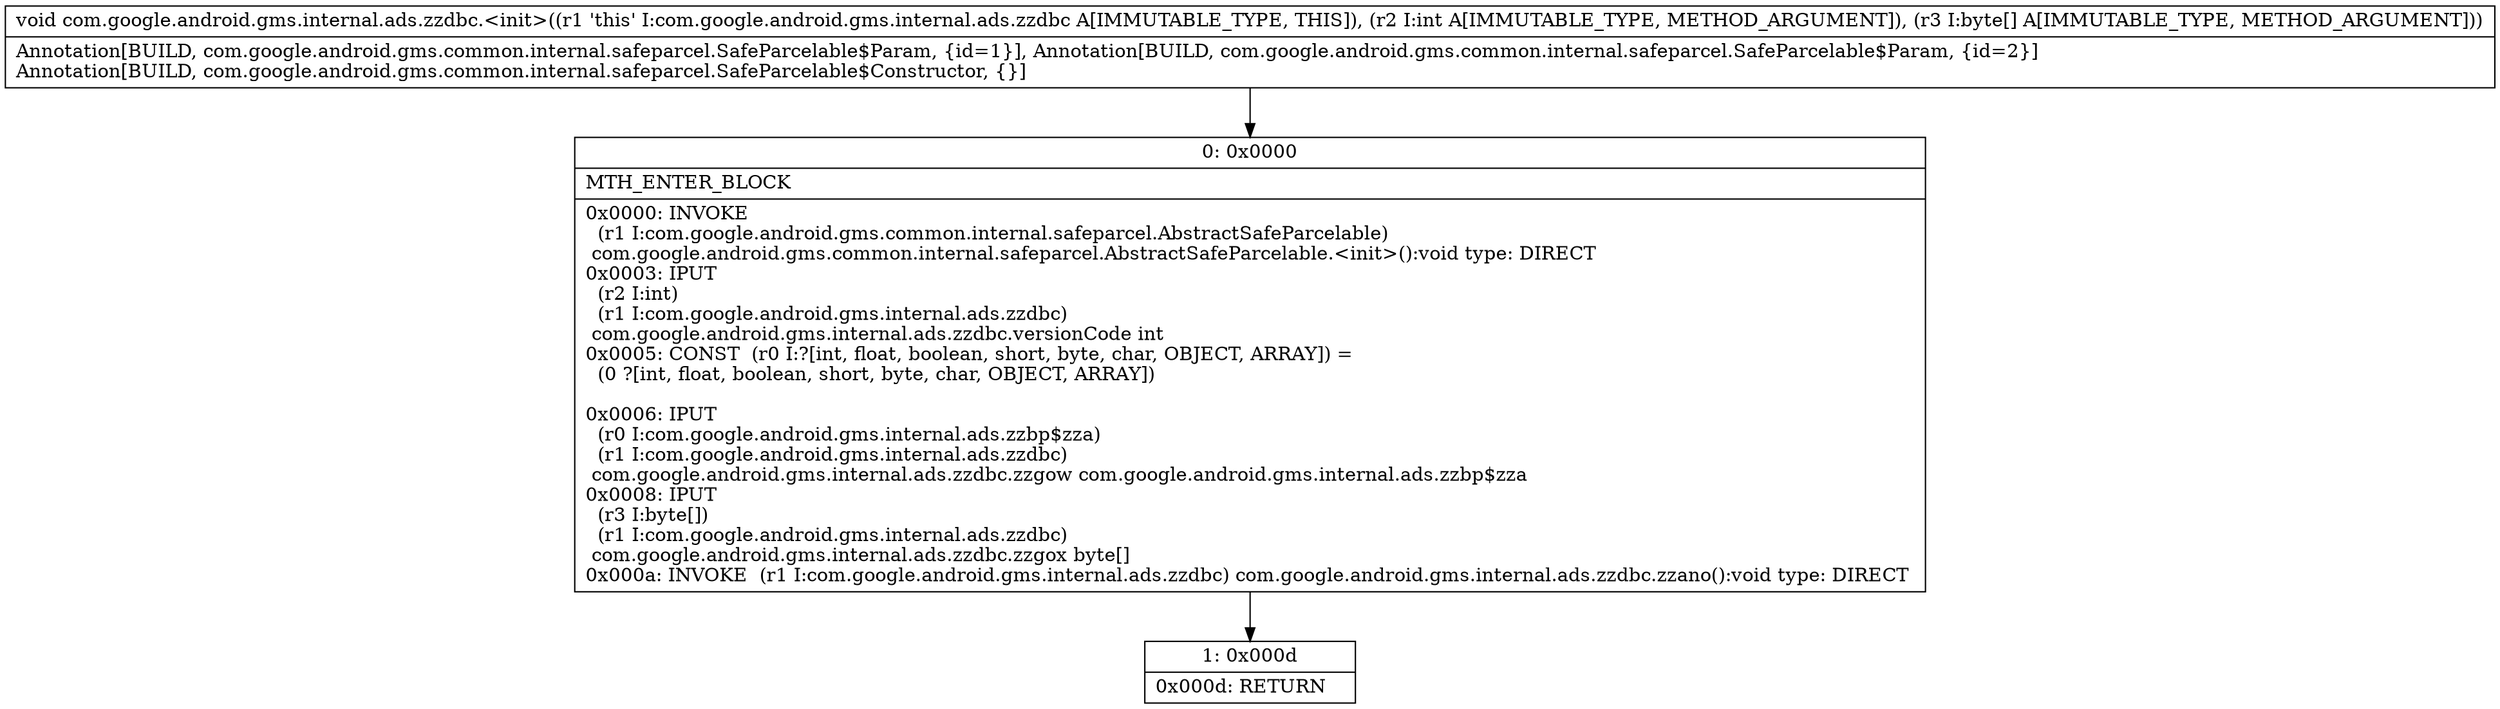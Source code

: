 digraph "CFG forcom.google.android.gms.internal.ads.zzdbc.\<init\>(I[B)V" {
Node_0 [shape=record,label="{0\:\ 0x0000|MTH_ENTER_BLOCK\l|0x0000: INVOKE  \l  (r1 I:com.google.android.gms.common.internal.safeparcel.AbstractSafeParcelable)\l com.google.android.gms.common.internal.safeparcel.AbstractSafeParcelable.\<init\>():void type: DIRECT \l0x0003: IPUT  \l  (r2 I:int)\l  (r1 I:com.google.android.gms.internal.ads.zzdbc)\l com.google.android.gms.internal.ads.zzdbc.versionCode int \l0x0005: CONST  (r0 I:?[int, float, boolean, short, byte, char, OBJECT, ARRAY]) = \l  (0 ?[int, float, boolean, short, byte, char, OBJECT, ARRAY])\l \l0x0006: IPUT  \l  (r0 I:com.google.android.gms.internal.ads.zzbp$zza)\l  (r1 I:com.google.android.gms.internal.ads.zzdbc)\l com.google.android.gms.internal.ads.zzdbc.zzgow com.google.android.gms.internal.ads.zzbp$zza \l0x0008: IPUT  \l  (r3 I:byte[])\l  (r1 I:com.google.android.gms.internal.ads.zzdbc)\l com.google.android.gms.internal.ads.zzdbc.zzgox byte[] \l0x000a: INVOKE  (r1 I:com.google.android.gms.internal.ads.zzdbc) com.google.android.gms.internal.ads.zzdbc.zzano():void type: DIRECT \l}"];
Node_1 [shape=record,label="{1\:\ 0x000d|0x000d: RETURN   \l}"];
MethodNode[shape=record,label="{void com.google.android.gms.internal.ads.zzdbc.\<init\>((r1 'this' I:com.google.android.gms.internal.ads.zzdbc A[IMMUTABLE_TYPE, THIS]), (r2 I:int A[IMMUTABLE_TYPE, METHOD_ARGUMENT]), (r3 I:byte[] A[IMMUTABLE_TYPE, METHOD_ARGUMENT]))  | Annotation[BUILD, com.google.android.gms.common.internal.safeparcel.SafeParcelable$Param, \{id=1\}], Annotation[BUILD, com.google.android.gms.common.internal.safeparcel.SafeParcelable$Param, \{id=2\}]\lAnnotation[BUILD, com.google.android.gms.common.internal.safeparcel.SafeParcelable$Constructor, \{\}]\l}"];
MethodNode -> Node_0;
Node_0 -> Node_1;
}

